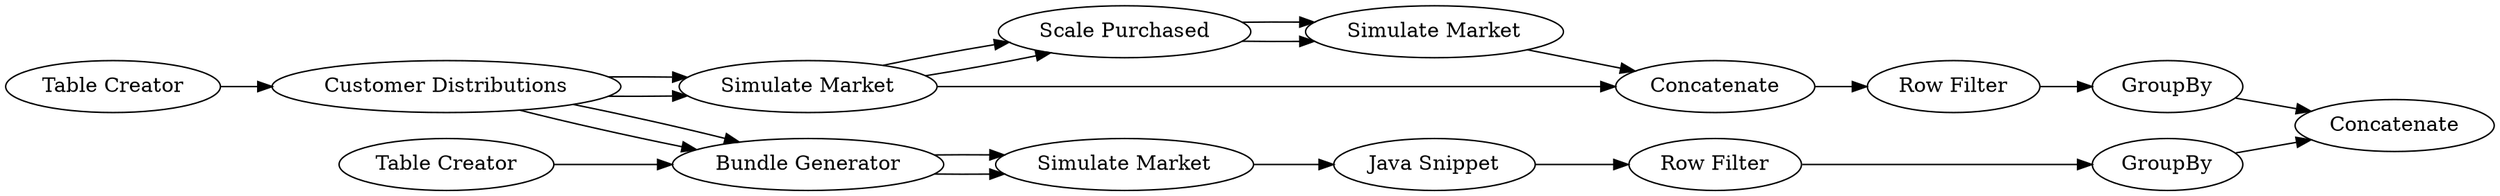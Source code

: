 digraph {
	1 [label="Table Creator"]
	2 [label="Customer Distributions"]
	3 [label="Simulate Market"]
	4 [label="Scale Purchased"]
	5 [label="Simulate Market"]
	7 [label=GroupBy]
	8 [label="Bundle Generator"]
	9 [label="Table Creator"]
	10 [label="Simulate Market"]
	11 [label=GroupBy]
	12 [label="Row Filter"]
	13 [label="Row Filter"]
	15 [label="Java Snippet"]
	16 [label=Concatenate]
	17 [label=Concatenate]
	1 -> 2
	2 -> 3
	2 -> 3
	2 -> 8
	2 -> 8
	3 -> 4
	3 -> 4
	3 -> 17
	4 -> 5
	4 -> 5
	5 -> 17
	7 -> 16
	8 -> 10
	8 -> 10
	9 -> 8
	10 -> 15
	11 -> 16
	12 -> 7
	13 -> 11
	15 -> 13
	17 -> 12
	rankdir=LR
}
